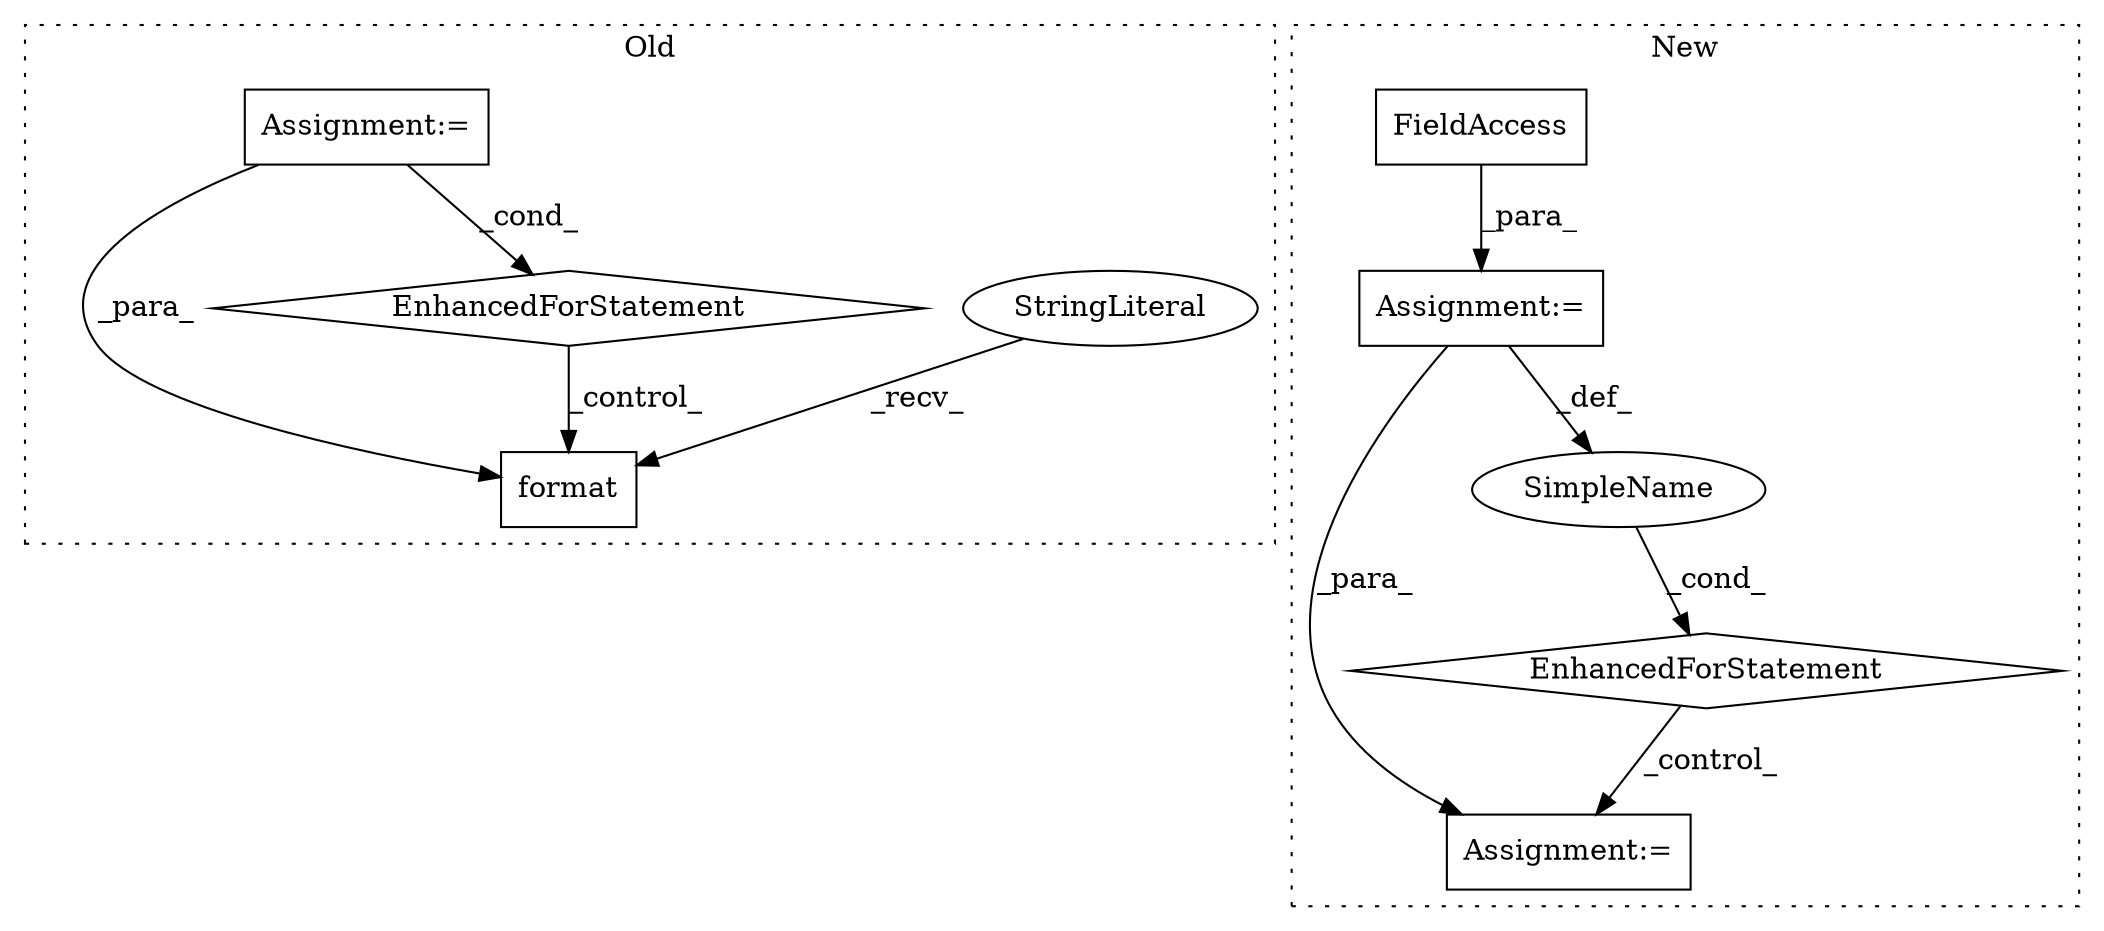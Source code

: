 digraph G {
subgraph cluster0 {
1 [label="format" a="32" s="13437,13454" l="7,1" shape="box"];
3 [label="StringLiteral" a="45" s="13430" l="6" shape="ellipse"];
5 [label="EnhancedForStatement" a="70" s="13286,13361" l="57,2" shape="diamond"];
6 [label="Assignment:=" a="7" s="13260" l="1" shape="box"];
label = "Old";
style="dotted";
}
subgraph cluster1 {
2 [label="EnhancedForStatement" a="70" s="13437,13524" l="61,2" shape="diamond"];
4 [label="Assignment:=" a="7" s="13437,13524" l="61,2" shape="box"];
7 [label="Assignment:=" a="7" s="13770" l="1" shape="box"];
8 [label="FieldAccess" a="22" s="13511" l="13" shape="box"];
9 [label="SimpleName" a="42" s="13502" l="6" shape="ellipse"];
label = "New";
style="dotted";
}
2 -> 7 [label="_control_"];
3 -> 1 [label="_recv_"];
4 -> 7 [label="_para_"];
4 -> 9 [label="_def_"];
5 -> 1 [label="_control_"];
6 -> 1 [label="_para_"];
6 -> 5 [label="_cond_"];
8 -> 4 [label="_para_"];
9 -> 2 [label="_cond_"];
}